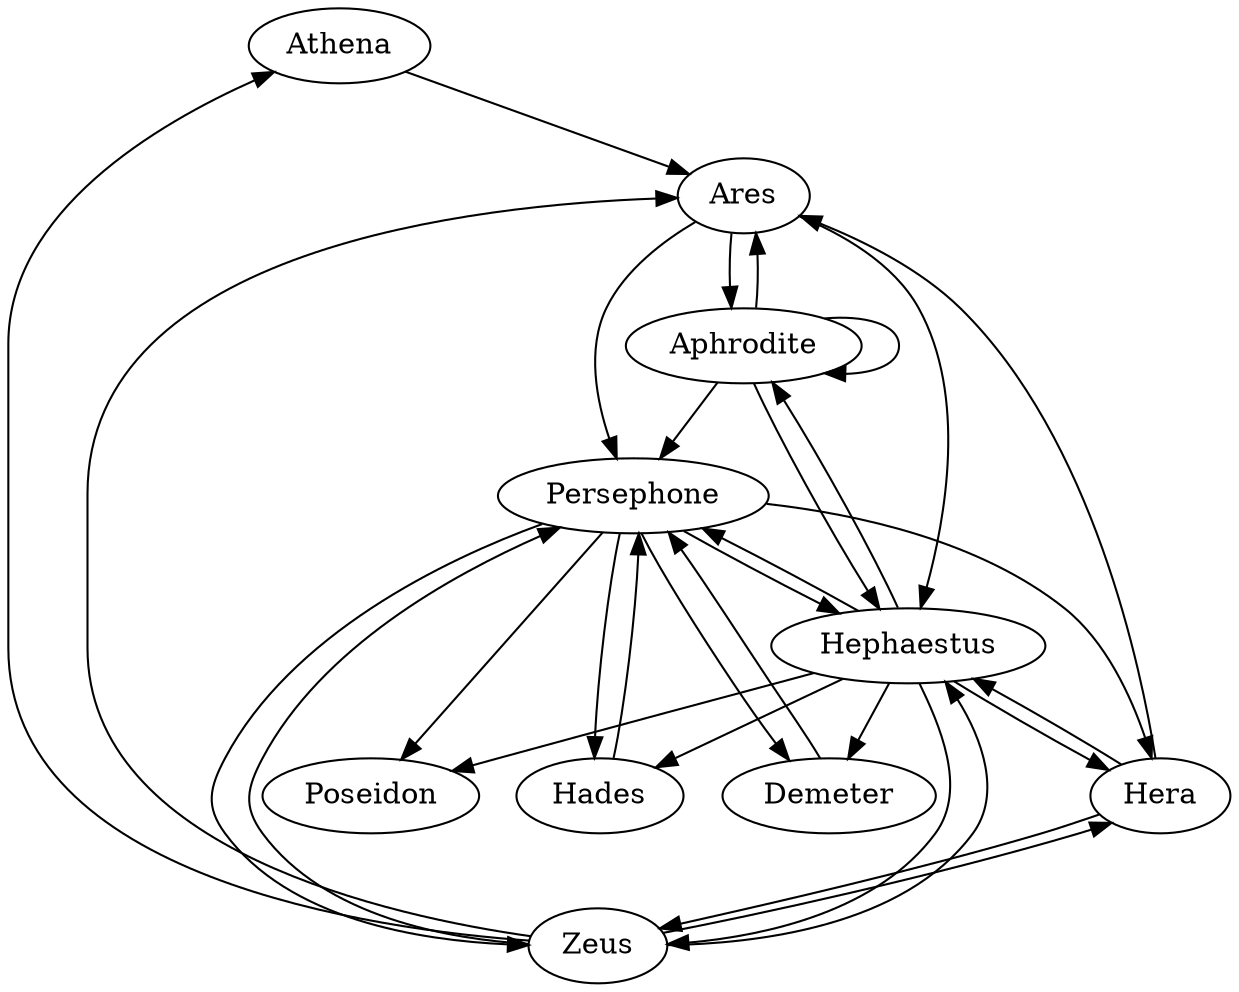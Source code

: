 strict digraph {
	node_0 [label="Chaos", __custom_attributes="'NAME'='Chaos', 'TYPE'='primordial deity', 'RESIDENCE'='None'"]
	node_1 [label="Gaia", __custom_attributes="'NAME'='Gaia', 'TYPE'='primordial deity', 'RESIDENCE'='None'"]
	node_2 [label="Uranus", __custom_attributes="'NAME'='Uranus', 'TYPE'='primordial deity', 'RESIDENCE'='None'"]
	node_3 [label="Rhea", __custom_attributes="'NAME'='Rhea', 'TYPE'='titan', 'RESIDENCE'='Tartarus'"]
	node_4 [label="Cronus", __custom_attributes="'NAME'='Cronus', 'TYPE'='titan', 'RESIDENCE'='Tartarus'"]
	node_5 [label="Zeus", __custom_attributes="'NAME'='Zeus', 'TYPE'='god', 'RESIDENCE'='Olympus'"]
	node_6 [label="Poseidon", __custom_attributes="'NAME'='Poseidon', 'TYPE'='god', 'RESIDENCE'='Olympus'"]
	node_7 [label="Hades", __custom_attributes="'NAME'='Hades', 'TYPE'='god', 'RESIDENCE'='Underworld'"]
	node_8 [label="Hera", __custom_attributes="'NAME'='Hera', 'TYPE'='god', 'RESIDENCE'='Olympus'"]
	node_9 [label="Demeter", __custom_attributes="'NAME'='Demeter', 'TYPE'='god', 'RESIDENCE'='Olympus'"]
	node_0 [label="Athena", __custom_attributes="'NAME'='Athena', 'TYPE'='god', 'RESIDENCE'='Olympus'"]
	node_1 [label="Ares", __custom_attributes="'NAME'='Ares', 'TYPE'='god', 'RESIDENCE'='Olympus'"]
	node_2 [label="Aphrodite", __custom_attributes="'NAME'='Aphrodite', 'TYPE'='god', 'RESIDENCE'='Olympus'"]
	node_3 [label="Hephaestus", __custom_attributes="'NAME'='Hephaestus', 'TYPE'='god', 'RESIDENCE'='Olympus'"]
	node_4 [label="Persephone", __custom_attributes="'NAME'='Persephone', 'TYPE'='god', 'RESIDENCE'='Underworld'"]
	node_0 -> node_1 [__custom_attributes="'KEY'='1', 'SOURCE'='Chaos', 'TARGET'='Gaia', 'TYPE'='hasDaughter'"]
	node_1 -> node_2 [__custom_attributes="'KEY'='2', 'SOURCE'='Gaia', 'TARGET'='Uranus', 'TYPE'='hasSon'"]
	node_1 -> node_4 [__custom_attributes="'KEY'='3', 'SOURCE'='Gaia', 'TARGET'='Cronus', 'TYPE'='hasSon'"]
	node_2 -> node_4 [__custom_attributes="'KEY'='4', 'SOURCE'='Uranus', 'TARGET'='Cronus', 'TYPE'='hasSon'"]
	node_1 -> node_3 [__custom_attributes="'KEY'='5', 'SOURCE'='Gaia', 'TARGET'='Rhea', 'TYPE'='hasDaughter'"]
	node_2 -> node_3 [__custom_attributes="'KEY'='6', 'SOURCE'='Uranus', 'TARGET'='Rhea', 'TYPE'='hasDaughter'"]
	node_4 -> node_5 [__custom_attributes="'KEY'='7', 'SOURCE'='Cronus', 'TARGET'='Zeus', 'TYPE'='hasSon'"]
	node_3 -> node_5 [__custom_attributes="'KEY'='8', 'SOURCE'='Rhea', 'TARGET'='Zeus', 'TYPE'='hasSon'"]
	node_4 -> node_8 [__custom_attributes="'KEY'='9', 'SOURCE'='Cronus', 'TARGET'='Hera', 'TYPE'='hasDaughter'"]
	node_3 -> node_8 [__custom_attributes="'KEY'='10', 'SOURCE'='Rhea', 'TARGET'='Hera', 'TYPE'='hasDaughter'"]
	node_4 -> node_9 [__custom_attributes="'KEY'='11', 'SOURCE'='Cronus', 'TARGET'='Demeter', 'TYPE'='hasDaughter'"]
	node_3 -> node_9 [__custom_attributes="'KEY'='12', 'SOURCE'='Rhea', 'TARGET'='Demeter', 'TYPE'='hasDaughter'"]
	node_4 -> node_6 [__custom_attributes="'KEY'='13', 'SOURCE'='Cronus', 'TARGET'='Poseidon', 'TYPE'='hasSon'"]
	node_3 -> node_6 [__custom_attributes="'KEY'='14', 'SOURCE'='Rhea', 'TARGET'='Poseidon', 'TYPE'='hasSon'"]
	node_4 -> node_7 [__custom_attributes="'KEY'='15', 'SOURCE'='Cronus', 'TARGET'='Hades', 'TYPE'='hasSon'"]
	node_3 -> node_7 [__custom_attributes="'KEY'='16', 'SOURCE'='Rhea', 'TARGET'='Hades', 'TYPE'='hasSon'"]
	node_5 -> node_0 [__custom_attributes="'KEY'='17', 'SOURCE'='Zeus', 'TARGET'='Athena', 'TYPE'='hasDaughter'"]
	node_5 -> node_1 [__custom_attributes="'KEY'='18', 'SOURCE'='Zeus', 'TARGET'='Ares', 'TYPE'='hasSon'"]
	node_8 -> node_1 [__custom_attributes="'KEY'='19', 'SOURCE'='Hera', 'TARGET'='Ares', 'TYPE'='hasSon'"]
	node_2 -> node_2 [__custom_attributes="'KEY'='20', 'SOURCE'='Uranus', 'TARGET'='Aphrodite', 'TYPE'='hasDaughter'"]
	node_5 -> node_3 [__custom_attributes="'KEY'='21', 'SOURCE'='Zeus', 'TARGET'='Hephaestus', 'TYPE'='hasSon'"]
	node_8 -> node_3 [__custom_attributes="'KEY'='22', 'SOURCE'='Hera', 'TARGET'='Hephaestus', 'TYPE'='hasSon'"]
	node_5 -> node_4 [__custom_attributes="'KEY'='23', 'SOURCE'='Zeus', 'TARGET'='Persephone', 'TYPE'='hasDaughter'"]
	node_9 -> node_4 [__custom_attributes="'KEY'='24', 'SOURCE'='Demeter', 'TARGET'='Persephone', 'TYPE'='hasDaughter'"]
	node_5 -> node_8 [__custom_attributes="'KEY'='25', 'SOURCE'='Zeus', 'TARGET'='Hera', 'TYPE'='marriedTo'"]
	node_8 -> node_5 [__custom_attributes="'KEY'='26', 'SOURCE'='Hera', 'TARGET'='Zeus', 'TYPE'='marriedTo'"]
	node_7 -> node_4 [__custom_attributes="'KEY'='27', 'SOURCE'='Hades', 'TARGET'='Persephone', 'TYPE'='marriedTo'"]
	node_4 -> node_7 [__custom_attributes="'KEY'='28', 'SOURCE'='Persephone', 'TARGET'='Hades', 'TYPE'='marriedTo'"]
	node_2 -> node_3 [__custom_attributes="'KEY'='29', 'SOURCE'='Aphrodite', 'TARGET'='Hephaestus', 'TYPE'='marriedTo'"]
	node_3 -> node_2 [__custom_attributes="'KEY'='30', 'SOURCE'='Hephaestus', 'TARGET'='Aphrodite', 'TYPE'='marriedTo'"]
	node_4 -> node_3 [__custom_attributes="'KEY'='31', 'SOURCE'='Cronus', 'TARGET'='Rhea', 'TYPE'='marriedTo'"]
	node_3 -> node_4 [__custom_attributes="'KEY'='32', 'SOURCE'='Rhea', 'TARGET'='Cronus', 'TYPE'='marriedTo'"]
	node_2 -> node_1 [__custom_attributes="'KEY'='33', 'SOURCE'='Uranus', 'TARGET'='Gaia', 'TYPE'='marriedTo'"]
	node_1 -> node_2 [__custom_attributes="'KEY'='34', 'SOURCE'='Gaia', 'TARGET'='Uranus', 'TYPE'='marriedTo'"]
}